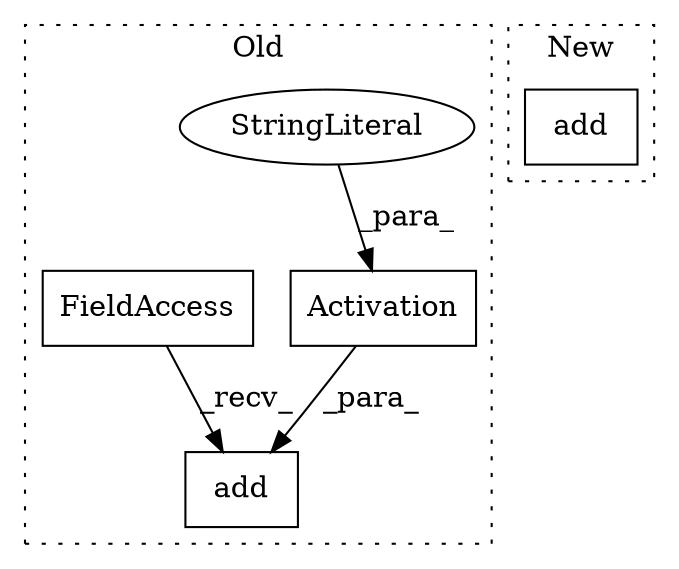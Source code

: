 digraph G {
subgraph cluster0 {
1 [label="Activation" a="32" s="2317,2334" l="11,1" shape="box"];
3 [label="StringLiteral" a="45" s="2328" l="6" shape="ellipse"];
4 [label="add" a="32" s="2310,2335" l="4,1" shape="box"];
5 [label="FieldAccess" a="22" s="2300" l="9" shape="box"];
label = "Old";
style="dotted";
}
subgraph cluster1 {
2 [label="add" a="32" s="1299,1349" l="4,1" shape="box"];
label = "New";
style="dotted";
}
1 -> 4 [label="_para_"];
3 -> 1 [label="_para_"];
5 -> 4 [label="_recv_"];
}